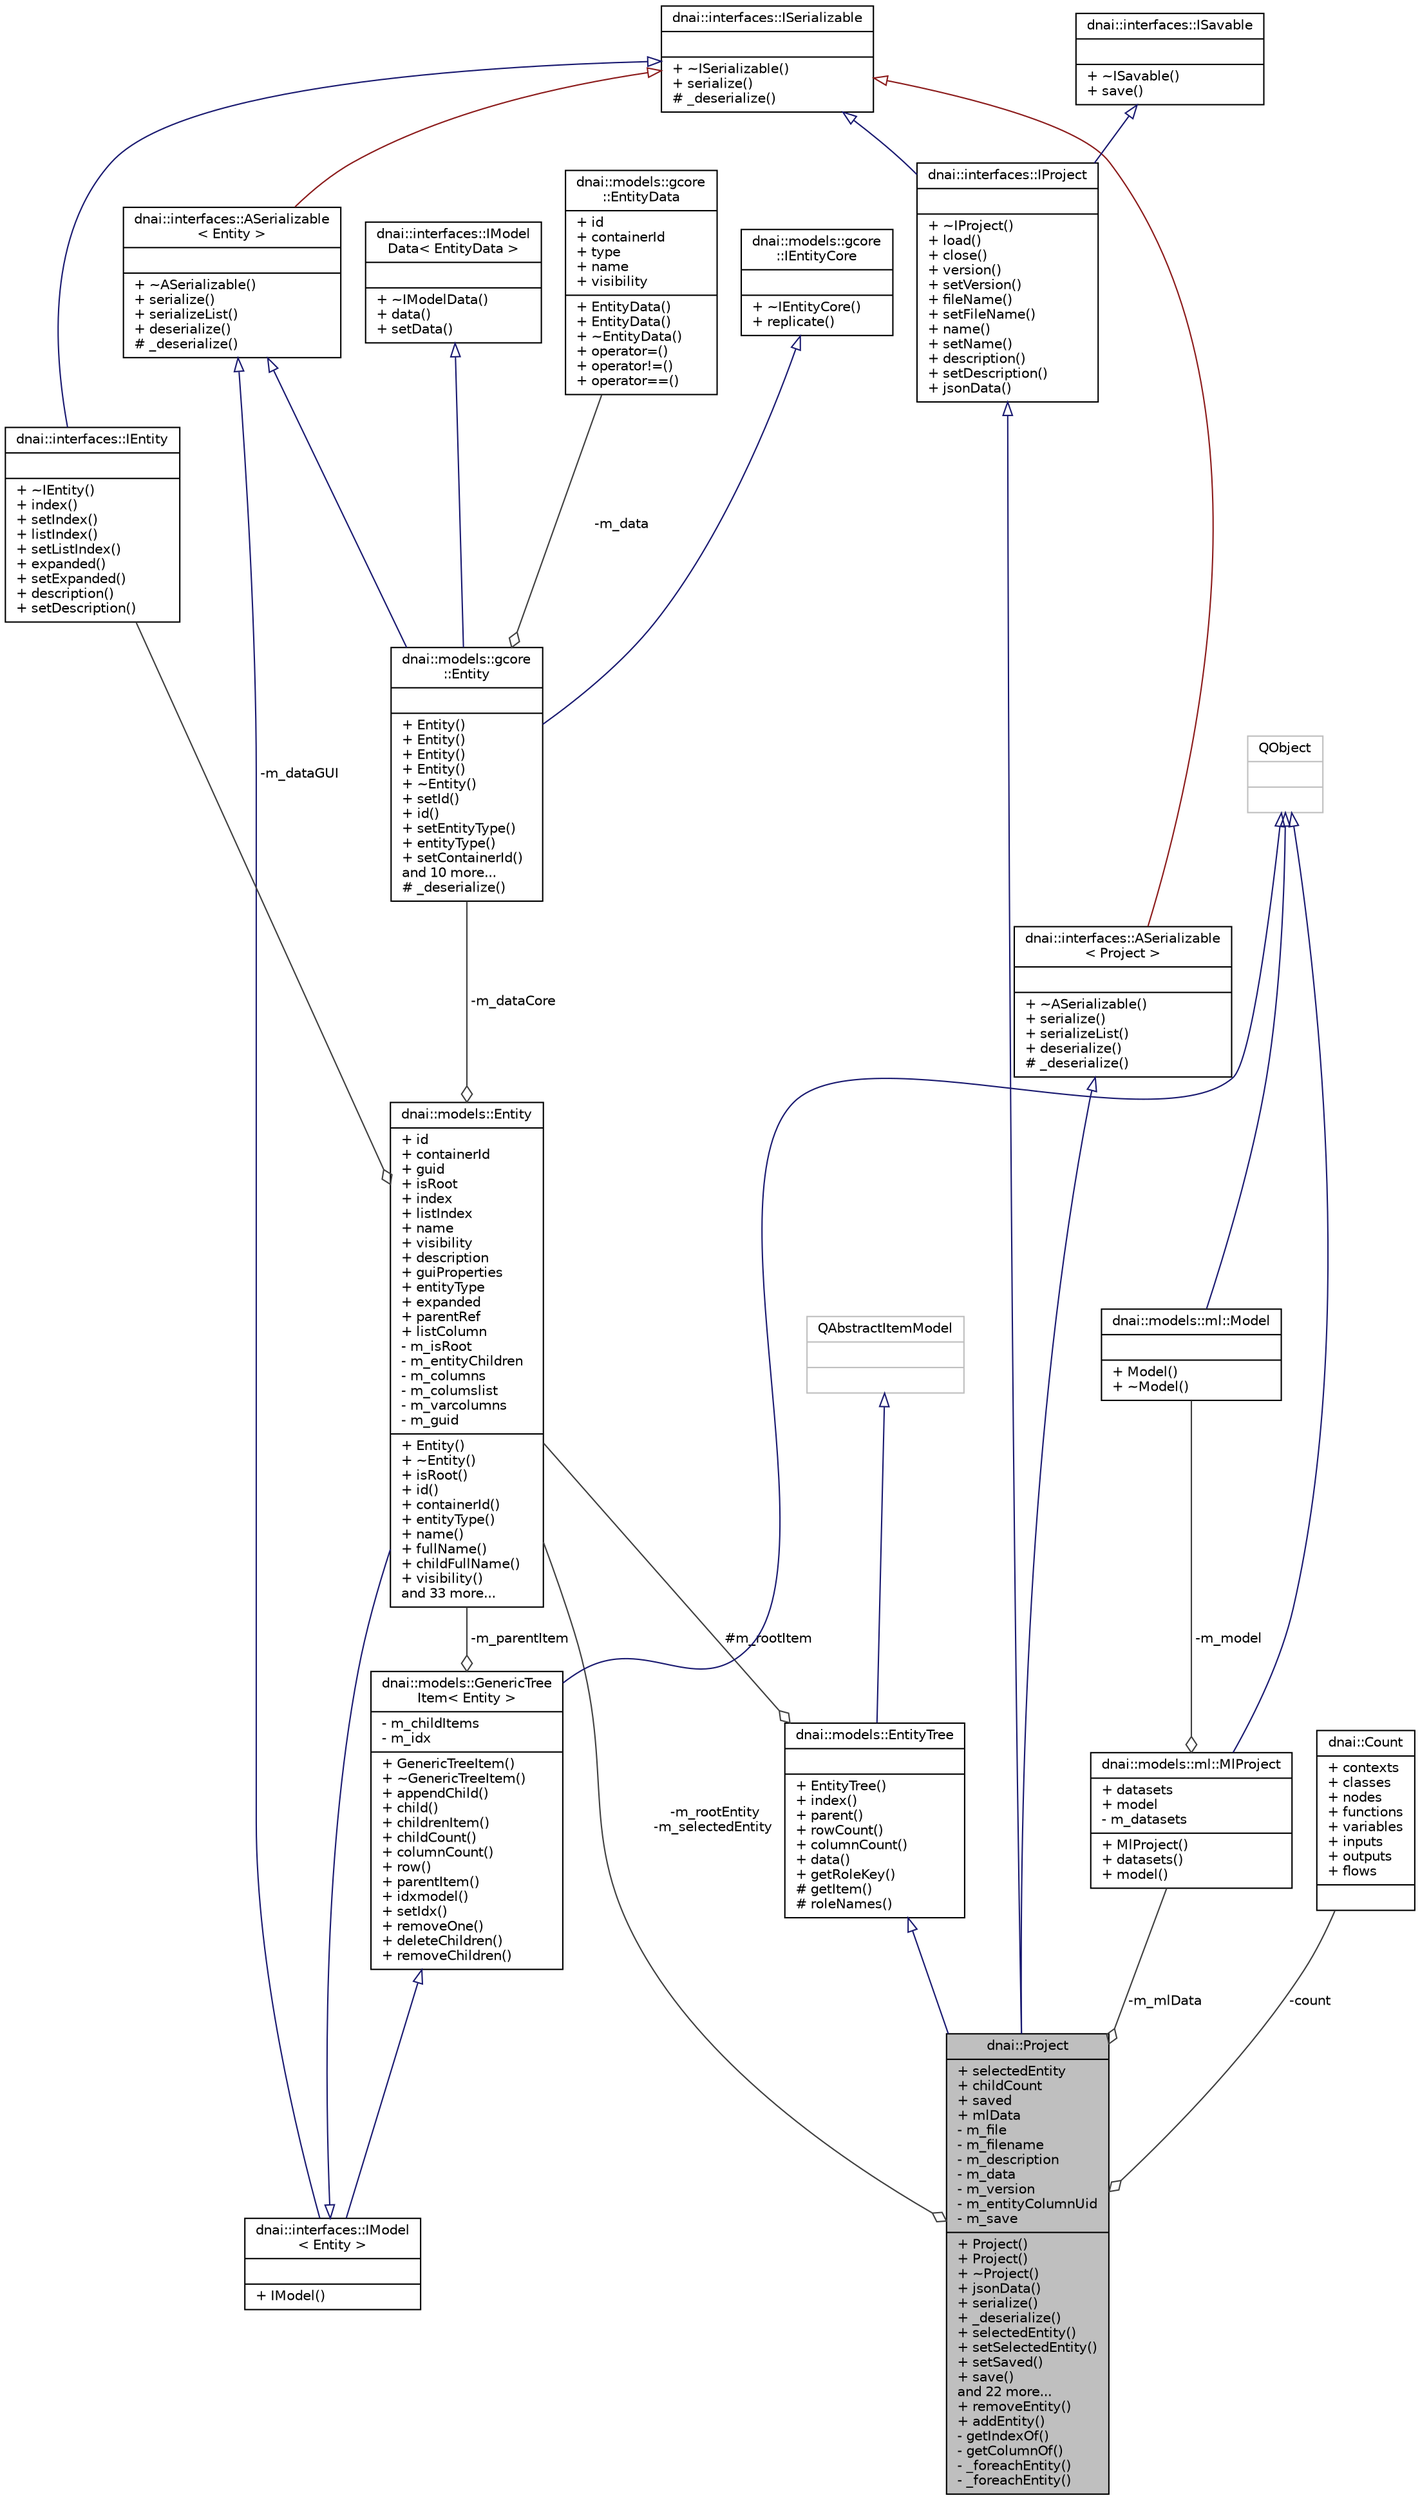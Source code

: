 digraph "dnai::Project"
{
  edge [fontname="Helvetica",fontsize="10",labelfontname="Helvetica",labelfontsize="10"];
  node [fontname="Helvetica",fontsize="10",shape=record];
  Node1 [label="{dnai::Project\n|+ selectedEntity\l+ childCount\l+ saved\l+ mlData\l- m_file\l- m_filename\l- m_description\l- m_data\l- m_version\l- m_entityColumnUid\l- m_save\l|+ Project()\l+ Project()\l+ ~Project()\l+ jsonData()\l+ serialize()\l+ _deserialize()\l+ selectedEntity()\l+ setSelectedEntity()\l+ setSaved()\l+ save()\land 22 more...\l+ removeEntity()\l+ addEntity()\l- getIndexOf()\l- getColumnOf()\l- _foreachEntity()\l- _foreachEntity()\l}",height=0.2,width=0.4,color="black", fillcolor="grey75", style="filled", fontcolor="black"];
  Node2 -> Node1 [dir="back",color="midnightblue",fontsize="10",style="solid",arrowtail="onormal",fontname="Helvetica"];
  Node2 [label="{dnai::models::EntityTree\n||+ EntityTree()\l+ index()\l+ parent()\l+ rowCount()\l+ columnCount()\l+ data()\l+ getRoleKey()\l# getItem()\l# roleNames()\l}",height=0.2,width=0.4,color="black", fillcolor="white", style="filled",URL="$classdnai_1_1models_1_1_entity_tree.html"];
  Node3 -> Node2 [dir="back",color="midnightblue",fontsize="10",style="solid",arrowtail="onormal",fontname="Helvetica"];
  Node3 [label="{QAbstractItemModel\n||}",height=0.2,width=0.4,color="grey75", fillcolor="white", style="filled"];
  Node4 -> Node2 [color="grey25",fontsize="10",style="solid",label=" #m_rootItem" ,arrowhead="odiamond",fontname="Helvetica"];
  Node4 [label="{dnai::models::Entity\n|+ id\l+ containerId\l+ guid\l+ isRoot\l+ index\l+ listIndex\l+ name\l+ visibility\l+ description\l+ guiProperties\l+ entityType\l+ expanded\l+ parentRef\l+ listColumn\l- m_isRoot\l- m_entityChildren\l- m_columns\l- m_columslist\l- m_varcolumns\l- m_guid\l|+ Entity()\l+ ~Entity()\l+ isRoot()\l+ id()\l+ containerId()\l+ entityType()\l+ name()\l+ fullName()\l+ childFullName()\l+ visibility()\land 33 more...\l}",height=0.2,width=0.4,color="black", fillcolor="white", style="filled",URL="$classdnai_1_1models_1_1_entity.html"];
  Node5 -> Node4 [dir="back",color="midnightblue",fontsize="10",style="solid",arrowtail="onormal",fontname="Helvetica"];
  Node5 [label="{dnai::interfaces::IModel\l\< Entity \>\n||+ IModel()\l}",height=0.2,width=0.4,color="black", fillcolor="white", style="filled",URL="$classdnai_1_1interfaces_1_1_i_model.html"];
  Node6 -> Node5 [dir="back",color="midnightblue",fontsize="10",style="solid",arrowtail="onormal",fontname="Helvetica"];
  Node6 [label="{dnai::models::GenericTree\lItem\< Entity \>\n|- m_childItems\l- m_idx\l|+ GenericTreeItem()\l+ ~GenericTreeItem()\l+ appendChild()\l+ child()\l+ childrenItem()\l+ childCount()\l+ columnCount()\l+ row()\l+ parentItem()\l+ idxmodel()\l+ setIdx()\l+ removeOne()\l+ deleteChildren()\l+ removeChildren()\l}",height=0.2,width=0.4,color="black", fillcolor="white", style="filled",URL="$classdnai_1_1models_1_1_generic_tree_item.html"];
  Node7 -> Node6 [dir="back",color="midnightblue",fontsize="10",style="solid",arrowtail="onormal",fontname="Helvetica"];
  Node7 [label="{QObject\n||}",height=0.2,width=0.4,color="grey75", fillcolor="white", style="filled"];
  Node4 -> Node6 [color="grey25",fontsize="10",style="solid",label=" -m_parentItem" ,arrowhead="odiamond",fontname="Helvetica"];
  Node8 -> Node5 [dir="back",color="midnightblue",fontsize="10",style="solid",arrowtail="onormal",fontname="Helvetica"];
  Node8 [label="{dnai::interfaces::ASerializable\l\< Entity \>\n||+ ~ASerializable()\l+ serialize()\l+ serializeList()\l+ deserialize()\l# _deserialize()\l}",height=0.2,width=0.4,color="black", fillcolor="white", style="filled",URL="$classdnai_1_1interfaces_1_1_a_serializable.html"];
  Node9 -> Node8 [dir="back",color="firebrick4",fontsize="10",style="solid",arrowtail="onormal",fontname="Helvetica"];
  Node9 [label="{dnai::interfaces::ISerializable\n||+ ~ISerializable()\l+ serialize()\l# _deserialize()\l}",height=0.2,width=0.4,color="black", fillcolor="white", style="filled",URL="$classdnai_1_1interfaces_1_1_i_serializable.html",tooltip="Allow inherited class to serialize and deserialize itself. "];
  Node10 -> Node4 [color="grey25",fontsize="10",style="solid",label=" -m_dataGUI" ,arrowhead="odiamond",fontname="Helvetica"];
  Node10 [label="{dnai::interfaces::IEntity\n||+ ~IEntity()\l+ index()\l+ setIndex()\l+ listIndex()\l+ setListIndex()\l+ expanded()\l+ setExpanded()\l+ description()\l+ setDescription()\l}",height=0.2,width=0.4,color="black", fillcolor="white", style="filled",URL="$classdnai_1_1interfaces_1_1_i_entity.html"];
  Node9 -> Node10 [dir="back",color="midnightblue",fontsize="10",style="solid",arrowtail="onormal",fontname="Helvetica"];
  Node11 -> Node4 [color="grey25",fontsize="10",style="solid",label=" -m_dataCore" ,arrowhead="odiamond",fontname="Helvetica"];
  Node11 [label="{dnai::models::gcore\l::Entity\n||+ Entity()\l+ Entity()\l+ Entity()\l+ Entity()\l+ ~Entity()\l+ setId()\l+ id()\l+ setEntityType()\l+ entityType()\l+ setContainerId()\land 10 more...\l# _deserialize()\l}",height=0.2,width=0.4,color="black", fillcolor="white", style="filled",URL="$classdnai_1_1models_1_1gcore_1_1_entity.html"];
  Node12 -> Node11 [dir="back",color="midnightblue",fontsize="10",style="solid",arrowtail="onormal",fontname="Helvetica"];
  Node12 [label="{dnai::models::gcore\l::IEntityCore\n||+ ~IEntityCore()\l+ replicate()\l}",height=0.2,width=0.4,color="black", fillcolor="white", style="filled",URL="$classdnai_1_1models_1_1gcore_1_1_i_entity_core.html"];
  Node13 -> Node11 [dir="back",color="midnightblue",fontsize="10",style="solid",arrowtail="onormal",fontname="Helvetica"];
  Node13 [label="{dnai::interfaces::IModel\lData\< EntityData \>\n||+ ~IModelData()\l+ data()\l+ setData()\l}",height=0.2,width=0.4,color="black", fillcolor="white", style="filled",URL="$classdnai_1_1interfaces_1_1_i_model_data.html"];
  Node8 -> Node11 [dir="back",color="midnightblue",fontsize="10",style="solid",arrowtail="onormal",fontname="Helvetica"];
  Node14 -> Node11 [color="grey25",fontsize="10",style="solid",label=" -m_data" ,arrowhead="odiamond",fontname="Helvetica"];
  Node14 [label="{dnai::models::gcore\l::EntityData\n|+ id\l+ containerId\l+ type\l+ name\l+ visibility\l|+ EntityData()\l+ EntityData()\l+ ~EntityData()\l+ operator=()\l+ operator!=()\l+ operator==()\l}",height=0.2,width=0.4,color="black", fillcolor="white", style="filled",URL="$structdnai_1_1models_1_1gcore_1_1_entity_data.html"];
  Node15 -> Node1 [dir="back",color="midnightblue",fontsize="10",style="solid",arrowtail="onormal",fontname="Helvetica"];
  Node15 [label="{dnai::interfaces::ASerializable\l\< Project \>\n||+ ~ASerializable()\l+ serialize()\l+ serializeList()\l+ deserialize()\l# _deserialize()\l}",height=0.2,width=0.4,color="black", fillcolor="white", style="filled",URL="$classdnai_1_1interfaces_1_1_a_serializable.html"];
  Node9 -> Node15 [dir="back",color="firebrick4",fontsize="10",style="solid",arrowtail="onormal",fontname="Helvetica"];
  Node16 -> Node1 [dir="back",color="midnightblue",fontsize="10",style="solid",arrowtail="onormal",fontname="Helvetica"];
  Node16 [label="{dnai::interfaces::IProject\n||+ ~IProject()\l+ load()\l+ close()\l+ version()\l+ setVersion()\l+ fileName()\l+ setFileName()\l+ name()\l+ setName()\l+ description()\l+ setDescription()\l+ jsonData()\l}",height=0.2,width=0.4,color="black", fillcolor="white", style="filled",URL="$classdnai_1_1interfaces_1_1_i_project.html"];
  Node17 -> Node16 [dir="back",color="midnightblue",fontsize="10",style="solid",arrowtail="onormal",fontname="Helvetica"];
  Node17 [label="{dnai::interfaces::ISavable\n||+ ~ISavable()\l+ save()\l}",height=0.2,width=0.4,color="black", fillcolor="white", style="filled",URL="$classdnai_1_1interfaces_1_1_i_savable.html"];
  Node9 -> Node16 [dir="back",color="midnightblue",fontsize="10",style="solid",arrowtail="onormal",fontname="Helvetica"];
  Node18 -> Node1 [color="grey25",fontsize="10",style="solid",label=" -m_mlData" ,arrowhead="odiamond",fontname="Helvetica"];
  Node18 [label="{dnai::models::ml::MlProject\n|+ datasets\l+ model\l- m_datasets\l|+ MlProject()\l+ datasets()\l+ model()\l}",height=0.2,width=0.4,color="black", fillcolor="white", style="filled",URL="$classdnai_1_1models_1_1ml_1_1_ml_project.html"];
  Node7 -> Node18 [dir="back",color="midnightblue",fontsize="10",style="solid",arrowtail="onormal",fontname="Helvetica"];
  Node19 -> Node18 [color="grey25",fontsize="10",style="solid",label=" -m_model" ,arrowhead="odiamond",fontname="Helvetica"];
  Node19 [label="{dnai::models::ml::Model\n||+ Model()\l+ ~Model()\l}",height=0.2,width=0.4,color="black", fillcolor="white", style="filled",URL="$classdnai_1_1models_1_1ml_1_1_model.html"];
  Node7 -> Node19 [dir="back",color="midnightblue",fontsize="10",style="solid",arrowtail="onormal",fontname="Helvetica"];
  Node4 -> Node1 [color="grey25",fontsize="10",style="solid",label=" -m_rootEntity\n-m_selectedEntity" ,arrowhead="odiamond",fontname="Helvetica"];
  Node20 -> Node1 [color="grey25",fontsize="10",style="solid",label=" -count" ,arrowhead="odiamond",fontname="Helvetica"];
  Node20 [label="{dnai::Count\n|+ contexts\l+ classes\l+ nodes\l+ functions\l+ variables\l+ inputs\l+ outputs\l+ flows\l|}",height=0.2,width=0.4,color="black", fillcolor="white", style="filled",URL="$structdnai_1_1_count.html"];
}
